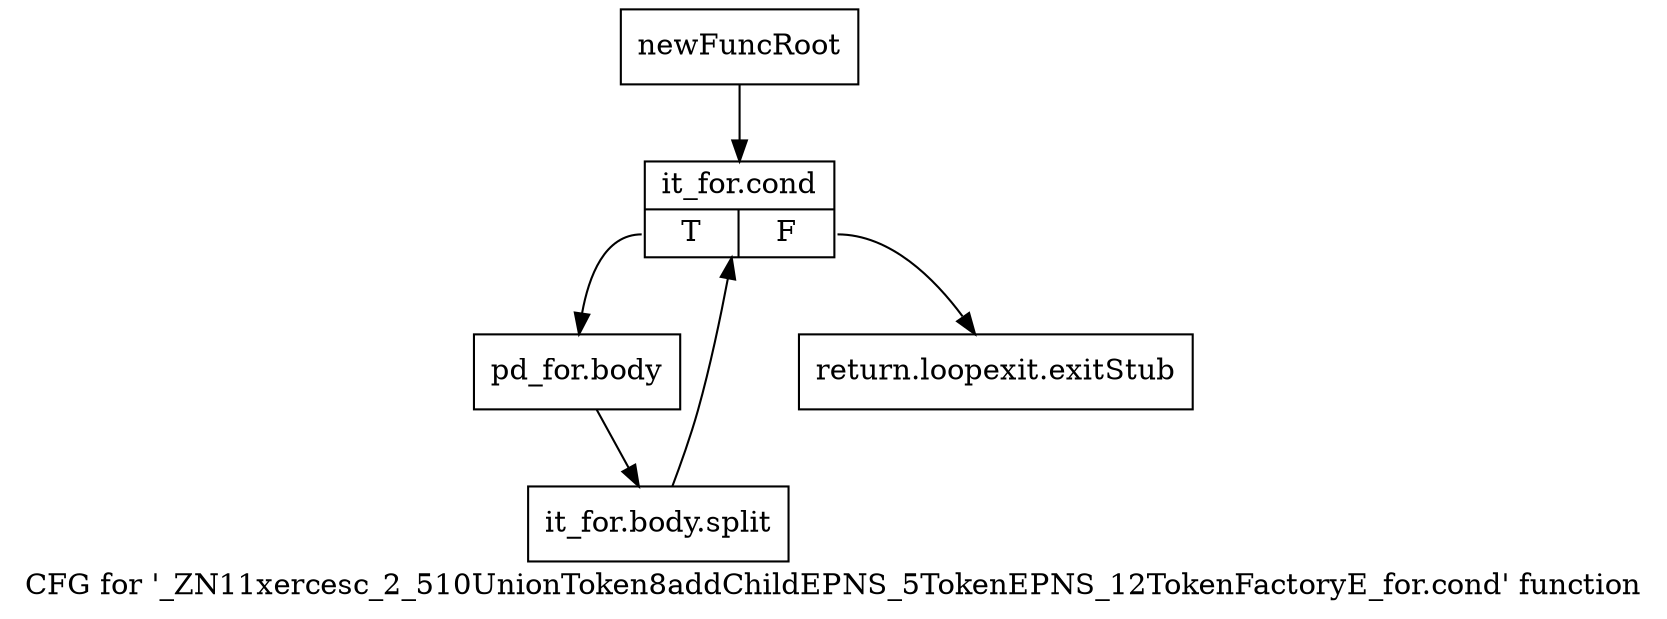 digraph "CFG for '_ZN11xercesc_2_510UnionToken8addChildEPNS_5TokenEPNS_12TokenFactoryE_for.cond' function" {
	label="CFG for '_ZN11xercesc_2_510UnionToken8addChildEPNS_5TokenEPNS_12TokenFactoryE_for.cond' function";

	Node0x9abd900 [shape=record,label="{newFuncRoot}"];
	Node0x9abd900 -> Node0x9abd9a0;
	Node0x9abd950 [shape=record,label="{return.loopexit.exitStub}"];
	Node0x9abd9a0 [shape=record,label="{it_for.cond|{<s0>T|<s1>F}}"];
	Node0x9abd9a0:s0 -> Node0x9abd9f0;
	Node0x9abd9a0:s1 -> Node0x9abd950;
	Node0x9abd9f0 [shape=record,label="{pd_for.body}"];
	Node0x9abd9f0 -> Node0xced2770;
	Node0xced2770 [shape=record,label="{it_for.body.split}"];
	Node0xced2770 -> Node0x9abd9a0;
}
